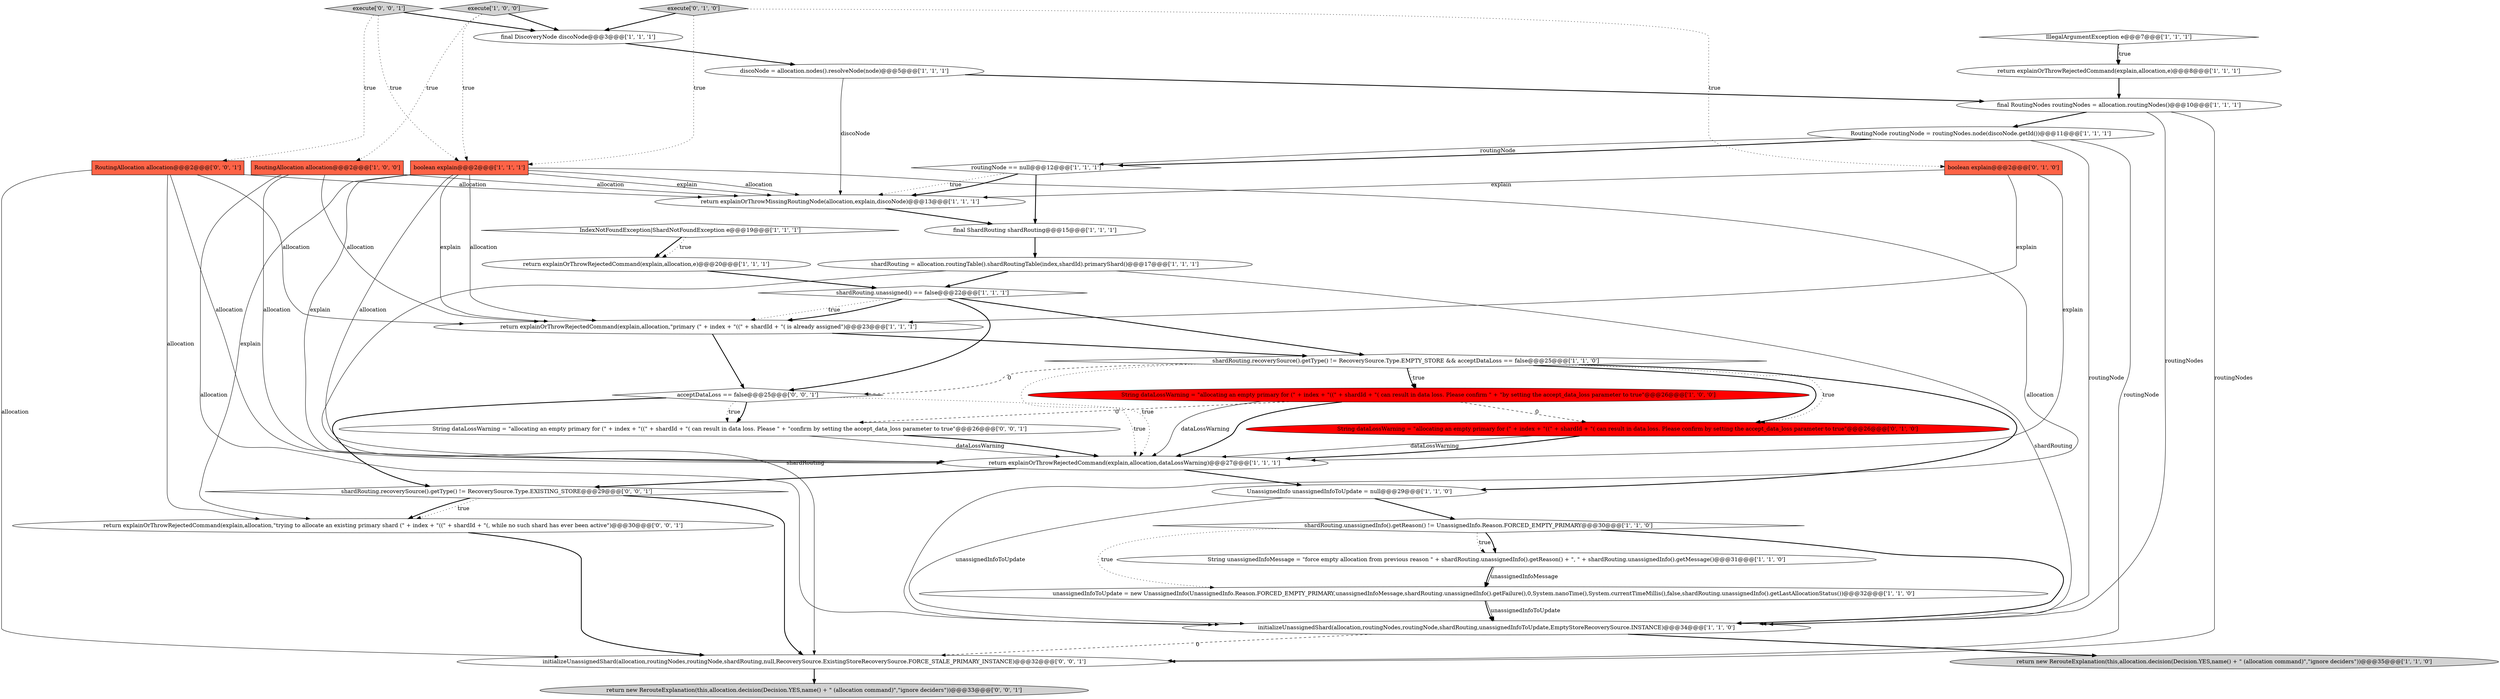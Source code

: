 digraph {
2 [style = filled, label = "shardRouting = allocation.routingTable().shardRoutingTable(index,shardId).primaryShard()@@@17@@@['1', '1', '1']", fillcolor = white, shape = ellipse image = "AAA0AAABBB1BBB"];
8 [style = filled, label = "return explainOrThrowRejectedCommand(explain,allocation,e)@@@8@@@['1', '1', '1']", fillcolor = white, shape = ellipse image = "AAA0AAABBB1BBB"];
5 [style = filled, label = "shardRouting.unassignedInfo().getReason() != UnassignedInfo.Reason.FORCED_EMPTY_PRIMARY@@@30@@@['1', '1', '0']", fillcolor = white, shape = diamond image = "AAA0AAABBB1BBB"];
20 [style = filled, label = "IllegalArgumentException e@@@7@@@['1', '1', '1']", fillcolor = white, shape = diamond image = "AAA0AAABBB1BBB"];
27 [style = filled, label = "String dataLossWarning = \"allocating an empty primary for (\" + index + \"((\" + shardId + \"( can result in data loss. Please confirm by setting the accept_data_loss parameter to true\"@@@26@@@['0', '1', '0']", fillcolor = red, shape = ellipse image = "AAA1AAABBB2BBB"];
33 [style = filled, label = "RoutingAllocation allocation@@@2@@@['0', '0', '1']", fillcolor = tomato, shape = box image = "AAA0AAABBB3BBB"];
34 [style = filled, label = "shardRouting.recoverySource().getType() != RecoverySource.Type.EXISTING_STORE@@@29@@@['0', '0', '1']", fillcolor = white, shape = diamond image = "AAA0AAABBB3BBB"];
31 [style = filled, label = "execute['0', '0', '1']", fillcolor = lightgray, shape = diamond image = "AAA0AAABBB3BBB"];
29 [style = filled, label = "String dataLossWarning = \"allocating an empty primary for (\" + index + \"((\" + shardId + \"( can result in data loss. Please \" + \"confirm by setting the accept_data_loss parameter to true\"@@@26@@@['0', '0', '1']", fillcolor = white, shape = ellipse image = "AAA0AAABBB3BBB"];
14 [style = filled, label = "shardRouting.unassigned() == false@@@22@@@['1', '1', '1']", fillcolor = white, shape = diamond image = "AAA0AAABBB1BBB"];
17 [style = filled, label = "return explainOrThrowRejectedCommand(explain,allocation,e)@@@20@@@['1', '1', '1']", fillcolor = white, shape = ellipse image = "AAA0AAABBB1BBB"];
15 [style = filled, label = "RoutingNode routingNode = routingNodes.node(discoNode.getId())@@@11@@@['1', '1', '1']", fillcolor = white, shape = ellipse image = "AAA0AAABBB1BBB"];
28 [style = filled, label = "execute['0', '1', '0']", fillcolor = lightgray, shape = diamond image = "AAA0AAABBB2BBB"];
3 [style = filled, label = "RoutingAllocation allocation@@@2@@@['1', '0', '0']", fillcolor = tomato, shape = box image = "AAA0AAABBB1BBB"];
24 [style = filled, label = "final RoutingNodes routingNodes = allocation.routingNodes()@@@10@@@['1', '1', '1']", fillcolor = white, shape = ellipse image = "AAA0AAABBB1BBB"];
16 [style = filled, label = "final ShardRouting shardRouting@@@15@@@['1', '1', '1']", fillcolor = white, shape = ellipse image = "AAA0AAABBB1BBB"];
26 [style = filled, label = "boolean explain@@@2@@@['0', '1', '0']", fillcolor = tomato, shape = box image = "AAA0AAABBB2BBB"];
6 [style = filled, label = "routingNode == null@@@12@@@['1', '1', '1']", fillcolor = white, shape = diamond image = "AAA0AAABBB1BBB"];
21 [style = filled, label = "final DiscoveryNode discoNode@@@3@@@['1', '1', '1']", fillcolor = white, shape = ellipse image = "AAA0AAABBB1BBB"];
11 [style = filled, label = "IndexNotFoundException|ShardNotFoundException e@@@19@@@['1', '1', '1']", fillcolor = white, shape = diamond image = "AAA0AAABBB1BBB"];
10 [style = filled, label = "unassignedInfoToUpdate = new UnassignedInfo(UnassignedInfo.Reason.FORCED_EMPTY_PRIMARY,unassignedInfoMessage,shardRouting.unassignedInfo().getFailure(),0,System.nanoTime(),System.currentTimeMillis(),false,shardRouting.unassignedInfo().getLastAllocationStatus())@@@32@@@['1', '1', '0']", fillcolor = white, shape = ellipse image = "AAA0AAABBB1BBB"];
23 [style = filled, label = "return new RerouteExplanation(this,allocation.decision(Decision.YES,name() + \" (allocation command)\",\"ignore deciders\"))@@@35@@@['1', '1', '0']", fillcolor = lightgray, shape = ellipse image = "AAA0AAABBB1BBB"];
12 [style = filled, label = "discoNode = allocation.nodes().resolveNode(node)@@@5@@@['1', '1', '1']", fillcolor = white, shape = ellipse image = "AAA0AAABBB1BBB"];
13 [style = filled, label = "UnassignedInfo unassignedInfoToUpdate = null@@@29@@@['1', '1', '0']", fillcolor = white, shape = ellipse image = "AAA0AAABBB1BBB"];
7 [style = filled, label = "return explainOrThrowRejectedCommand(explain,allocation,dataLossWarning)@@@27@@@['1', '1', '1']", fillcolor = white, shape = ellipse image = "AAA0AAABBB1BBB"];
18 [style = filled, label = "execute['1', '0', '0']", fillcolor = lightgray, shape = diamond image = "AAA0AAABBB1BBB"];
22 [style = filled, label = "String dataLossWarning = \"allocating an empty primary for (\" + index + \"((\" + shardId + \"( can result in data loss. Please confirm \" + \"by setting the accept_data_loss parameter to true\"@@@26@@@['1', '0', '0']", fillcolor = red, shape = ellipse image = "AAA1AAABBB1BBB"];
36 [style = filled, label = "initializeUnassignedShard(allocation,routingNodes,routingNode,shardRouting,null,RecoverySource.ExistingStoreRecoverySource.FORCE_STALE_PRIMARY_INSTANCE)@@@32@@@['0', '0', '1']", fillcolor = white, shape = ellipse image = "AAA0AAABBB3BBB"];
35 [style = filled, label = "return explainOrThrowRejectedCommand(explain,allocation,\"trying to allocate an existing primary shard (\" + index + \"((\" + shardId + \"(, while no such shard has ever been active\")@@@30@@@['0', '0', '1']", fillcolor = white, shape = ellipse image = "AAA0AAABBB3BBB"];
25 [style = filled, label = "return explainOrThrowMissingRoutingNode(allocation,explain,discoNode)@@@13@@@['1', '1', '1']", fillcolor = white, shape = ellipse image = "AAA0AAABBB1BBB"];
4 [style = filled, label = "shardRouting.recoverySource().getType() != RecoverySource.Type.EMPTY_STORE && acceptDataLoss == false@@@25@@@['1', '1', '0']", fillcolor = white, shape = diamond image = "AAA0AAABBB1BBB"];
1 [style = filled, label = "initializeUnassignedShard(allocation,routingNodes,routingNode,shardRouting,unassignedInfoToUpdate,EmptyStoreRecoverySource.INSTANCE)@@@34@@@['1', '1', '0']", fillcolor = white, shape = ellipse image = "AAA0AAABBB1BBB"];
30 [style = filled, label = "acceptDataLoss == false@@@25@@@['0', '0', '1']", fillcolor = white, shape = diamond image = "AAA0AAABBB3BBB"];
19 [style = filled, label = "String unassignedInfoMessage = \"force empty allocation from previous reason \" + shardRouting.unassignedInfo().getReason() + \", \" + shardRouting.unassignedInfo().getMessage()@@@31@@@['1', '1', '0']", fillcolor = white, shape = ellipse image = "AAA0AAABBB1BBB"];
32 [style = filled, label = "return new RerouteExplanation(this,allocation.decision(Decision.YES,name() + \" (allocation command)\",\"ignore deciders\"))@@@33@@@['0', '0', '1']", fillcolor = lightgray, shape = ellipse image = "AAA0AAABBB3BBB"];
0 [style = filled, label = "return explainOrThrowRejectedCommand(explain,allocation,\"primary (\" + index + \"((\" + shardId + \"( is already assigned\")@@@23@@@['1', '1', '1']", fillcolor = white, shape = ellipse image = "AAA0AAABBB1BBB"];
9 [style = filled, label = "boolean explain@@@2@@@['1', '1', '1']", fillcolor = tomato, shape = box image = "AAA0AAABBB1BBB"];
0->30 [style = bold, label=""];
24->1 [style = solid, label="routingNodes"];
9->0 [style = solid, label="explain"];
14->0 [style = dotted, label="true"];
3->7 [style = solid, label="allocation"];
5->19 [style = dotted, label="true"];
22->29 [style = dashed, label="0"];
4->7 [style = dotted, label="true"];
4->30 [style = dashed, label="0"];
2->36 [style = solid, label="shardRouting"];
31->21 [style = bold, label=""];
30->29 [style = bold, label=""];
1->23 [style = bold, label=""];
22->7 [style = solid, label="dataLossWarning"];
26->0 [style = solid, label="explain"];
28->21 [style = bold, label=""];
27->7 [style = solid, label="dataLossWarning"];
17->14 [style = bold, label=""];
2->14 [style = bold, label=""];
27->7 [style = bold, label=""];
18->3 [style = dotted, label="true"];
15->36 [style = solid, label="routingNode"];
9->25 [style = solid, label="explain"];
31->9 [style = dotted, label="true"];
14->30 [style = bold, label=""];
30->7 [style = dotted, label="true"];
2->1 [style = solid, label="shardRouting"];
30->34 [style = bold, label=""];
31->33 [style = dotted, label="true"];
22->7 [style = bold, label=""];
9->0 [style = solid, label="allocation"];
33->0 [style = solid, label="allocation"];
5->1 [style = bold, label=""];
30->29 [style = dotted, label="true"];
20->8 [style = bold, label=""];
4->22 [style = dotted, label="true"];
34->36 [style = bold, label=""];
6->25 [style = dotted, label="true"];
28->9 [style = dotted, label="true"];
9->7 [style = solid, label="explain"];
13->5 [style = bold, label=""];
11->17 [style = bold, label=""];
26->7 [style = solid, label="explain"];
26->25 [style = solid, label="explain"];
34->35 [style = bold, label=""];
10->1 [style = bold, label=""];
4->22 [style = bold, label=""];
14->4 [style = bold, label=""];
8->24 [style = bold, label=""];
15->6 [style = solid, label="routingNode"];
12->25 [style = solid, label="discoNode"];
3->0 [style = solid, label="allocation"];
9->35 [style = solid, label="explain"];
5->10 [style = dotted, label="true"];
4->13 [style = bold, label=""];
3->25 [style = solid, label="allocation"];
11->17 [style = dotted, label="true"];
19->10 [style = bold, label=""];
22->27 [style = dashed, label="0"];
12->24 [style = bold, label=""];
9->25 [style = solid, label="allocation"];
25->16 [style = bold, label=""];
29->7 [style = solid, label="dataLossWarning"];
21->12 [style = bold, label=""];
5->19 [style = bold, label=""];
34->35 [style = dotted, label="true"];
3->1 [style = solid, label="allocation"];
18->9 [style = dotted, label="true"];
18->21 [style = bold, label=""];
9->1 [style = solid, label="allocation"];
33->7 [style = solid, label="allocation"];
24->15 [style = bold, label=""];
7->13 [style = bold, label=""];
20->8 [style = dotted, label="true"];
9->7 [style = solid, label="allocation"];
36->32 [style = bold, label=""];
15->6 [style = bold, label=""];
16->2 [style = bold, label=""];
24->36 [style = solid, label="routingNodes"];
10->1 [style = solid, label="unassignedInfoToUpdate"];
7->34 [style = bold, label=""];
13->1 [style = solid, label="unassignedInfoToUpdate"];
19->10 [style = solid, label="unassignedInfoMessage"];
1->36 [style = dashed, label="0"];
14->0 [style = bold, label=""];
0->4 [style = bold, label=""];
6->16 [style = bold, label=""];
15->1 [style = solid, label="routingNode"];
28->26 [style = dotted, label="true"];
4->27 [style = bold, label=""];
4->27 [style = dotted, label="true"];
29->7 [style = bold, label=""];
35->36 [style = bold, label=""];
33->36 [style = solid, label="allocation"];
33->25 [style = solid, label="allocation"];
33->35 [style = solid, label="allocation"];
6->25 [style = bold, label=""];
}
